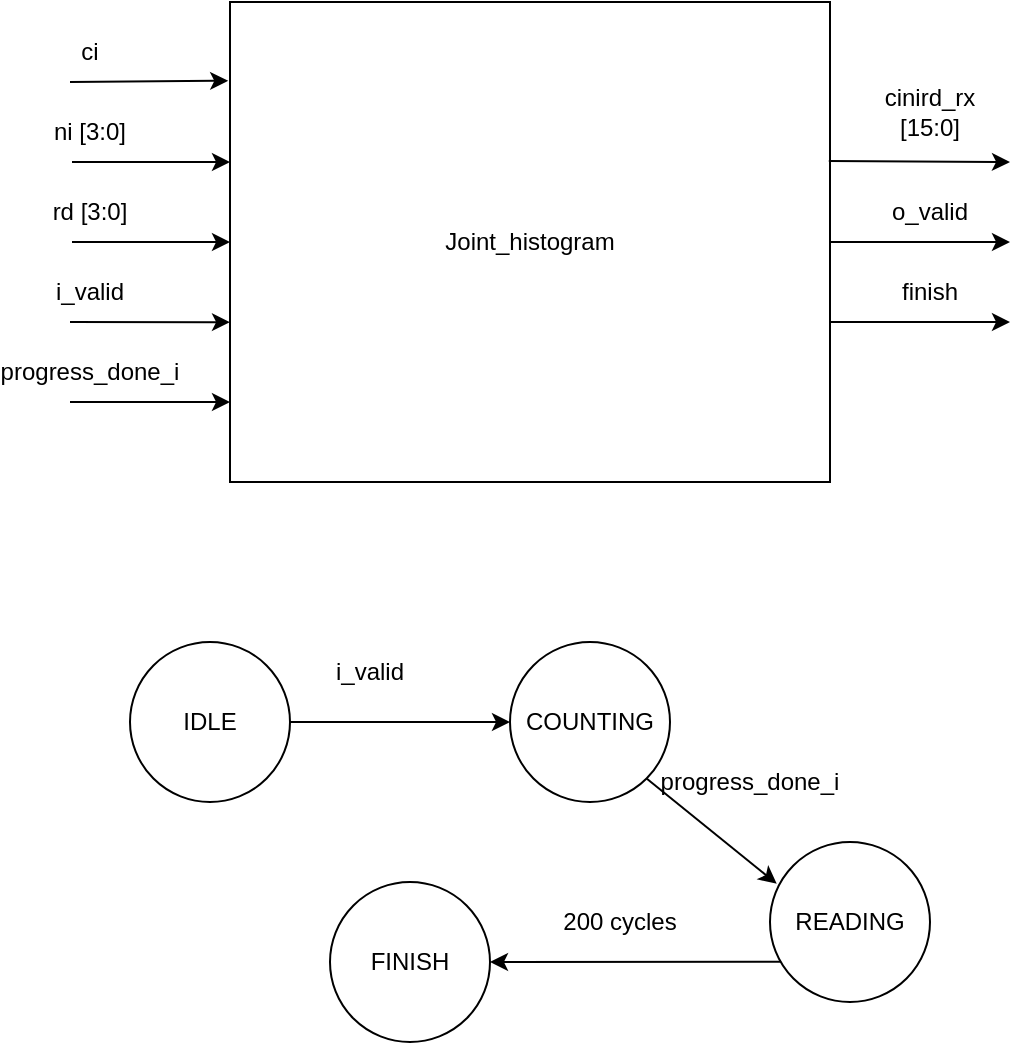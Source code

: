 <mxfile version="26.0.5">
  <diagram name="Page-1" id="UDH-85XnWTIM_MMB5W17">
    <mxGraphModel dx="478" dy="235" grid="1" gridSize="10" guides="1" tooltips="1" connect="1" arrows="1" fold="1" page="1" pageScale="1" pageWidth="850" pageHeight="1100" math="0" shadow="0">
      <root>
        <mxCell id="0" />
        <mxCell id="1" parent="0" />
        <mxCell id="TRS-EyIJMpE1R9faj7O3-1" value="Joint_histogram" style="rounded=0;whiteSpace=wrap;html=1;" vertex="1" parent="1">
          <mxGeometry x="200" y="160" width="300" height="240" as="geometry" />
        </mxCell>
        <mxCell id="TRS-EyIJMpE1R9faj7O3-3" value="" style="endArrow=classic;html=1;rounded=0;entryX=-0.003;entryY=0.164;entryDx=0;entryDy=0;entryPerimeter=0;" edge="1" parent="1" target="TRS-EyIJMpE1R9faj7O3-1">
          <mxGeometry width="50" height="50" relative="1" as="geometry">
            <mxPoint x="120" y="200" as="sourcePoint" />
            <mxPoint x="170" y="200" as="targetPoint" />
          </mxGeometry>
        </mxCell>
        <mxCell id="TRS-EyIJMpE1R9faj7O3-4" value="ci" style="text;html=1;align=center;verticalAlign=middle;whiteSpace=wrap;rounded=0;" vertex="1" parent="1">
          <mxGeometry x="100" y="170" width="60" height="30" as="geometry" />
        </mxCell>
        <mxCell id="TRS-EyIJMpE1R9faj7O3-5" value="" style="endArrow=classic;html=1;rounded=0;entryX=-0.004;entryY=0.223;entryDx=0;entryDy=0;entryPerimeter=0;" edge="1" parent="1">
          <mxGeometry width="50" height="50" relative="1" as="geometry">
            <mxPoint x="121" y="240" as="sourcePoint" />
            <mxPoint x="200" y="240" as="targetPoint" />
          </mxGeometry>
        </mxCell>
        <mxCell id="TRS-EyIJMpE1R9faj7O3-6" value="ni [3:0]" style="text;html=1;align=center;verticalAlign=middle;whiteSpace=wrap;rounded=0;" vertex="1" parent="1">
          <mxGeometry x="100" y="210" width="60" height="30" as="geometry" />
        </mxCell>
        <mxCell id="TRS-EyIJMpE1R9faj7O3-8" value="" style="endArrow=classic;html=1;rounded=0;entryX=-0.004;entryY=0.223;entryDx=0;entryDy=0;entryPerimeter=0;" edge="1" parent="1">
          <mxGeometry width="50" height="50" relative="1" as="geometry">
            <mxPoint x="121" y="280" as="sourcePoint" />
            <mxPoint x="200" y="280" as="targetPoint" />
          </mxGeometry>
        </mxCell>
        <mxCell id="TRS-EyIJMpE1R9faj7O3-9" value="rd [3:0]" style="text;html=1;align=center;verticalAlign=middle;whiteSpace=wrap;rounded=0;" vertex="1" parent="1">
          <mxGeometry x="100" y="250" width="60" height="30" as="geometry" />
        </mxCell>
        <mxCell id="TRS-EyIJMpE1R9faj7O3-10" value="" style="endArrow=classic;html=1;rounded=0;entryX=0;entryY=0.667;entryDx=0;entryDy=0;entryPerimeter=0;" edge="1" parent="1" target="TRS-EyIJMpE1R9faj7O3-1">
          <mxGeometry width="50" height="50" relative="1" as="geometry">
            <mxPoint x="120" y="320" as="sourcePoint" />
            <mxPoint x="180" y="280" as="targetPoint" />
          </mxGeometry>
        </mxCell>
        <mxCell id="TRS-EyIJMpE1R9faj7O3-11" value="i_valid" style="text;html=1;align=center;verticalAlign=middle;whiteSpace=wrap;rounded=0;" vertex="1" parent="1">
          <mxGeometry x="100" y="290" width="60" height="30" as="geometry" />
        </mxCell>
        <mxCell id="TRS-EyIJMpE1R9faj7O3-13" value="" style="endArrow=classic;html=1;rounded=0;entryX=0;entryY=0.667;entryDx=0;entryDy=0;entryPerimeter=0;" edge="1" parent="1">
          <mxGeometry width="50" height="50" relative="1" as="geometry">
            <mxPoint x="120" y="360" as="sourcePoint" />
            <mxPoint x="200" y="360" as="targetPoint" />
          </mxGeometry>
        </mxCell>
        <mxCell id="TRS-EyIJMpE1R9faj7O3-14" value="progress_done_i" style="text;html=1;align=center;verticalAlign=middle;whiteSpace=wrap;rounded=0;" vertex="1" parent="1">
          <mxGeometry x="100" y="330" width="60" height="30" as="geometry" />
        </mxCell>
        <mxCell id="TRS-EyIJMpE1R9faj7O3-15" value="" style="endArrow=classic;html=1;rounded=0;exitX=0.998;exitY=0.331;exitDx=0;exitDy=0;exitPerimeter=0;" edge="1" parent="1" source="TRS-EyIJMpE1R9faj7O3-1">
          <mxGeometry width="50" height="50" relative="1" as="geometry">
            <mxPoint x="500" y="241" as="sourcePoint" />
            <mxPoint x="590" y="240" as="targetPoint" />
          </mxGeometry>
        </mxCell>
        <mxCell id="TRS-EyIJMpE1R9faj7O3-16" value="cinird_rx [15:0]" style="text;html=1;align=center;verticalAlign=middle;whiteSpace=wrap;rounded=0;" vertex="1" parent="1">
          <mxGeometry x="520" y="200" width="60" height="30" as="geometry" />
        </mxCell>
        <mxCell id="TRS-EyIJMpE1R9faj7O3-17" value="" style="endArrow=classic;html=1;rounded=0;" edge="1" parent="1">
          <mxGeometry width="50" height="50" relative="1" as="geometry">
            <mxPoint x="500" y="280" as="sourcePoint" />
            <mxPoint x="590" y="280" as="targetPoint" />
          </mxGeometry>
        </mxCell>
        <mxCell id="TRS-EyIJMpE1R9faj7O3-18" value="o_valid" style="text;html=1;align=center;verticalAlign=middle;whiteSpace=wrap;rounded=0;" vertex="1" parent="1">
          <mxGeometry x="520" y="250" width="60" height="30" as="geometry" />
        </mxCell>
        <mxCell id="TRS-EyIJMpE1R9faj7O3-19" value="" style="endArrow=classic;html=1;rounded=0;" edge="1" parent="1">
          <mxGeometry width="50" height="50" relative="1" as="geometry">
            <mxPoint x="500" y="320" as="sourcePoint" />
            <mxPoint x="590" y="320" as="targetPoint" />
          </mxGeometry>
        </mxCell>
        <mxCell id="TRS-EyIJMpE1R9faj7O3-20" value="finish" style="text;html=1;align=center;verticalAlign=middle;whiteSpace=wrap;rounded=0;" vertex="1" parent="1">
          <mxGeometry x="520" y="290" width="60" height="30" as="geometry" />
        </mxCell>
        <mxCell id="TRS-EyIJMpE1R9faj7O3-21" value="IDLE" style="ellipse;whiteSpace=wrap;html=1;aspect=fixed;" vertex="1" parent="1">
          <mxGeometry x="150" y="480" width="80" height="80" as="geometry" />
        </mxCell>
        <mxCell id="TRS-EyIJMpE1R9faj7O3-22" value="" style="endArrow=classic;html=1;rounded=0;exitX=1;exitY=0.5;exitDx=0;exitDy=0;" edge="1" parent="1" source="TRS-EyIJMpE1R9faj7O3-21">
          <mxGeometry width="50" height="50" relative="1" as="geometry">
            <mxPoint x="290" y="570" as="sourcePoint" />
            <mxPoint x="340" y="520" as="targetPoint" />
          </mxGeometry>
        </mxCell>
        <mxCell id="TRS-EyIJMpE1R9faj7O3-23" value="COUNTING" style="ellipse;whiteSpace=wrap;html=1;aspect=fixed;" vertex="1" parent="1">
          <mxGeometry x="340" y="480" width="80" height="80" as="geometry" />
        </mxCell>
        <mxCell id="TRS-EyIJMpE1R9faj7O3-24" value="i_valid" style="text;html=1;align=center;verticalAlign=middle;whiteSpace=wrap;rounded=0;" vertex="1" parent="1">
          <mxGeometry x="240" y="480" width="60" height="30" as="geometry" />
        </mxCell>
        <mxCell id="TRS-EyIJMpE1R9faj7O3-25" value="" style="endArrow=classic;html=1;rounded=0;exitX=1;exitY=1;exitDx=0;exitDy=0;entryX=0.042;entryY=0.261;entryDx=0;entryDy=0;entryPerimeter=0;" edge="1" parent="1" source="TRS-EyIJMpE1R9faj7O3-23" target="TRS-EyIJMpE1R9faj7O3-26">
          <mxGeometry width="50" height="50" relative="1" as="geometry">
            <mxPoint x="420" y="600" as="sourcePoint" />
            <mxPoint x="470" y="600" as="targetPoint" />
          </mxGeometry>
        </mxCell>
        <mxCell id="TRS-EyIJMpE1R9faj7O3-26" value="READING" style="ellipse;whiteSpace=wrap;html=1;aspect=fixed;" vertex="1" parent="1">
          <mxGeometry x="470" y="580" width="80" height="80" as="geometry" />
        </mxCell>
        <mxCell id="TRS-EyIJMpE1R9faj7O3-27" value="progress_done_i" style="text;html=1;align=center;verticalAlign=middle;whiteSpace=wrap;rounded=0;" vertex="1" parent="1">
          <mxGeometry x="430" y="535" width="60" height="30" as="geometry" />
        </mxCell>
        <mxCell id="TRS-EyIJMpE1R9faj7O3-28" value="" style="endArrow=classic;html=1;rounded=0;exitX=0.069;exitY=0.748;exitDx=0;exitDy=0;exitPerimeter=0;entryX=1;entryY=0.5;entryDx=0;entryDy=0;" edge="1" parent="1" source="TRS-EyIJMpE1R9faj7O3-26" target="TRS-EyIJMpE1R9faj7O3-29">
          <mxGeometry width="50" height="50" relative="1" as="geometry">
            <mxPoint x="349" y="630" as="sourcePoint" />
            <mxPoint x="320" y="642" as="targetPoint" />
          </mxGeometry>
        </mxCell>
        <mxCell id="TRS-EyIJMpE1R9faj7O3-29" value="FINISH" style="ellipse;whiteSpace=wrap;html=1;aspect=fixed;" vertex="1" parent="1">
          <mxGeometry x="250" y="600" width="80" height="80" as="geometry" />
        </mxCell>
        <mxCell id="TRS-EyIJMpE1R9faj7O3-30" value="200 cycles" style="text;html=1;align=center;verticalAlign=middle;whiteSpace=wrap;rounded=0;" vertex="1" parent="1">
          <mxGeometry x="365" y="605" width="60" height="30" as="geometry" />
        </mxCell>
      </root>
    </mxGraphModel>
  </diagram>
</mxfile>
